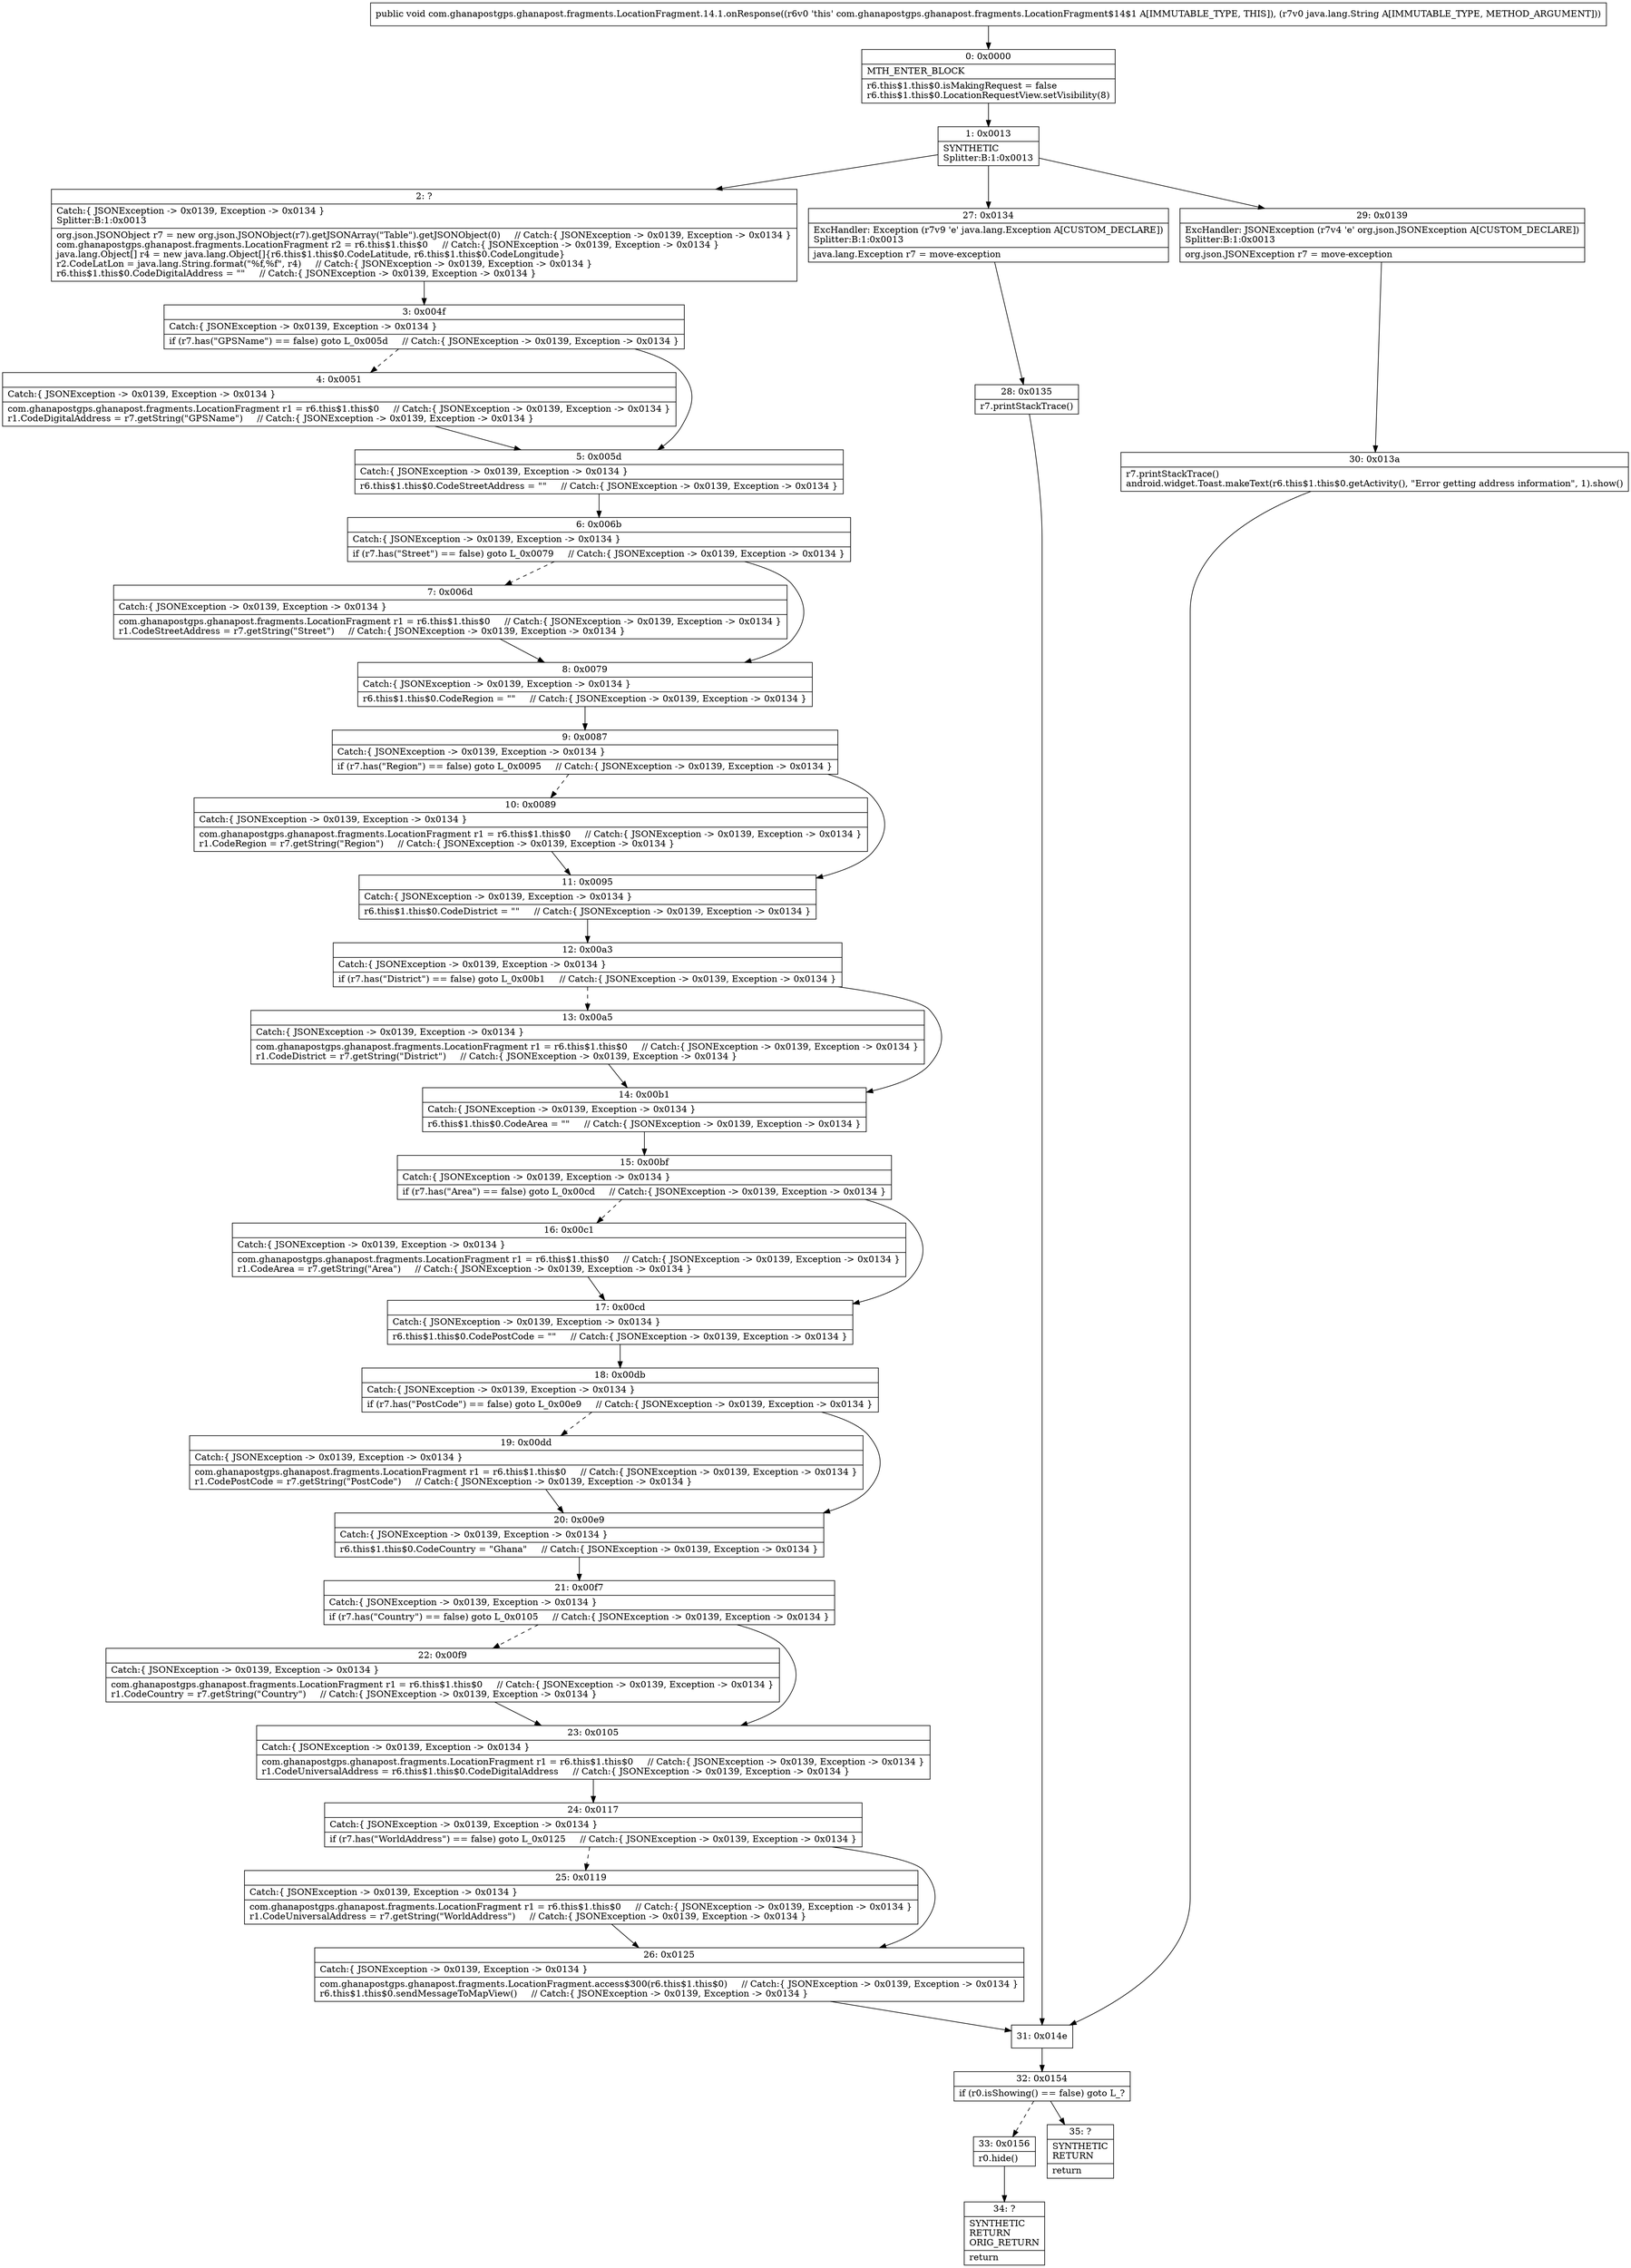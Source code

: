 digraph "CFG forcom.ghanapostgps.ghanapost.fragments.LocationFragment.14.1.onResponse(Ljava\/lang\/String;)V" {
Node_0 [shape=record,label="{0\:\ 0x0000|MTH_ENTER_BLOCK\l|r6.this$1.this$0.isMakingRequest = false\lr6.this$1.this$0.LocationRequestView.setVisibility(8)\l}"];
Node_1 [shape=record,label="{1\:\ 0x0013|SYNTHETIC\lSplitter:B:1:0x0013\l}"];
Node_2 [shape=record,label="{2\:\ ?|Catch:\{ JSONException \-\> 0x0139, Exception \-\> 0x0134 \}\lSplitter:B:1:0x0013\l|org.json.JSONObject r7 = new org.json.JSONObject(r7).getJSONArray(\"Table\").getJSONObject(0)     \/\/ Catch:\{ JSONException \-\> 0x0139, Exception \-\> 0x0134 \}\lcom.ghanapostgps.ghanapost.fragments.LocationFragment r2 = r6.this$1.this$0     \/\/ Catch:\{ JSONException \-\> 0x0139, Exception \-\> 0x0134 \}\ljava.lang.Object[] r4 = new java.lang.Object[]\{r6.this$1.this$0.CodeLatitude, r6.this$1.this$0.CodeLongitude\}\lr2.CodeLatLon = java.lang.String.format(\"%f,%f\", r4)     \/\/ Catch:\{ JSONException \-\> 0x0139, Exception \-\> 0x0134 \}\lr6.this$1.this$0.CodeDigitalAddress = \"\"     \/\/ Catch:\{ JSONException \-\> 0x0139, Exception \-\> 0x0134 \}\l}"];
Node_3 [shape=record,label="{3\:\ 0x004f|Catch:\{ JSONException \-\> 0x0139, Exception \-\> 0x0134 \}\l|if (r7.has(\"GPSName\") == false) goto L_0x005d     \/\/ Catch:\{ JSONException \-\> 0x0139, Exception \-\> 0x0134 \}\l}"];
Node_4 [shape=record,label="{4\:\ 0x0051|Catch:\{ JSONException \-\> 0x0139, Exception \-\> 0x0134 \}\l|com.ghanapostgps.ghanapost.fragments.LocationFragment r1 = r6.this$1.this$0     \/\/ Catch:\{ JSONException \-\> 0x0139, Exception \-\> 0x0134 \}\lr1.CodeDigitalAddress = r7.getString(\"GPSName\")     \/\/ Catch:\{ JSONException \-\> 0x0139, Exception \-\> 0x0134 \}\l}"];
Node_5 [shape=record,label="{5\:\ 0x005d|Catch:\{ JSONException \-\> 0x0139, Exception \-\> 0x0134 \}\l|r6.this$1.this$0.CodeStreetAddress = \"\"     \/\/ Catch:\{ JSONException \-\> 0x0139, Exception \-\> 0x0134 \}\l}"];
Node_6 [shape=record,label="{6\:\ 0x006b|Catch:\{ JSONException \-\> 0x0139, Exception \-\> 0x0134 \}\l|if (r7.has(\"Street\") == false) goto L_0x0079     \/\/ Catch:\{ JSONException \-\> 0x0139, Exception \-\> 0x0134 \}\l}"];
Node_7 [shape=record,label="{7\:\ 0x006d|Catch:\{ JSONException \-\> 0x0139, Exception \-\> 0x0134 \}\l|com.ghanapostgps.ghanapost.fragments.LocationFragment r1 = r6.this$1.this$0     \/\/ Catch:\{ JSONException \-\> 0x0139, Exception \-\> 0x0134 \}\lr1.CodeStreetAddress = r7.getString(\"Street\")     \/\/ Catch:\{ JSONException \-\> 0x0139, Exception \-\> 0x0134 \}\l}"];
Node_8 [shape=record,label="{8\:\ 0x0079|Catch:\{ JSONException \-\> 0x0139, Exception \-\> 0x0134 \}\l|r6.this$1.this$0.CodeRegion = \"\"     \/\/ Catch:\{ JSONException \-\> 0x0139, Exception \-\> 0x0134 \}\l}"];
Node_9 [shape=record,label="{9\:\ 0x0087|Catch:\{ JSONException \-\> 0x0139, Exception \-\> 0x0134 \}\l|if (r7.has(\"Region\") == false) goto L_0x0095     \/\/ Catch:\{ JSONException \-\> 0x0139, Exception \-\> 0x0134 \}\l}"];
Node_10 [shape=record,label="{10\:\ 0x0089|Catch:\{ JSONException \-\> 0x0139, Exception \-\> 0x0134 \}\l|com.ghanapostgps.ghanapost.fragments.LocationFragment r1 = r6.this$1.this$0     \/\/ Catch:\{ JSONException \-\> 0x0139, Exception \-\> 0x0134 \}\lr1.CodeRegion = r7.getString(\"Region\")     \/\/ Catch:\{ JSONException \-\> 0x0139, Exception \-\> 0x0134 \}\l}"];
Node_11 [shape=record,label="{11\:\ 0x0095|Catch:\{ JSONException \-\> 0x0139, Exception \-\> 0x0134 \}\l|r6.this$1.this$0.CodeDistrict = \"\"     \/\/ Catch:\{ JSONException \-\> 0x0139, Exception \-\> 0x0134 \}\l}"];
Node_12 [shape=record,label="{12\:\ 0x00a3|Catch:\{ JSONException \-\> 0x0139, Exception \-\> 0x0134 \}\l|if (r7.has(\"District\") == false) goto L_0x00b1     \/\/ Catch:\{ JSONException \-\> 0x0139, Exception \-\> 0x0134 \}\l}"];
Node_13 [shape=record,label="{13\:\ 0x00a5|Catch:\{ JSONException \-\> 0x0139, Exception \-\> 0x0134 \}\l|com.ghanapostgps.ghanapost.fragments.LocationFragment r1 = r6.this$1.this$0     \/\/ Catch:\{ JSONException \-\> 0x0139, Exception \-\> 0x0134 \}\lr1.CodeDistrict = r7.getString(\"District\")     \/\/ Catch:\{ JSONException \-\> 0x0139, Exception \-\> 0x0134 \}\l}"];
Node_14 [shape=record,label="{14\:\ 0x00b1|Catch:\{ JSONException \-\> 0x0139, Exception \-\> 0x0134 \}\l|r6.this$1.this$0.CodeArea = \"\"     \/\/ Catch:\{ JSONException \-\> 0x0139, Exception \-\> 0x0134 \}\l}"];
Node_15 [shape=record,label="{15\:\ 0x00bf|Catch:\{ JSONException \-\> 0x0139, Exception \-\> 0x0134 \}\l|if (r7.has(\"Area\") == false) goto L_0x00cd     \/\/ Catch:\{ JSONException \-\> 0x0139, Exception \-\> 0x0134 \}\l}"];
Node_16 [shape=record,label="{16\:\ 0x00c1|Catch:\{ JSONException \-\> 0x0139, Exception \-\> 0x0134 \}\l|com.ghanapostgps.ghanapost.fragments.LocationFragment r1 = r6.this$1.this$0     \/\/ Catch:\{ JSONException \-\> 0x0139, Exception \-\> 0x0134 \}\lr1.CodeArea = r7.getString(\"Area\")     \/\/ Catch:\{ JSONException \-\> 0x0139, Exception \-\> 0x0134 \}\l}"];
Node_17 [shape=record,label="{17\:\ 0x00cd|Catch:\{ JSONException \-\> 0x0139, Exception \-\> 0x0134 \}\l|r6.this$1.this$0.CodePostCode = \"\"     \/\/ Catch:\{ JSONException \-\> 0x0139, Exception \-\> 0x0134 \}\l}"];
Node_18 [shape=record,label="{18\:\ 0x00db|Catch:\{ JSONException \-\> 0x0139, Exception \-\> 0x0134 \}\l|if (r7.has(\"PostCode\") == false) goto L_0x00e9     \/\/ Catch:\{ JSONException \-\> 0x0139, Exception \-\> 0x0134 \}\l}"];
Node_19 [shape=record,label="{19\:\ 0x00dd|Catch:\{ JSONException \-\> 0x0139, Exception \-\> 0x0134 \}\l|com.ghanapostgps.ghanapost.fragments.LocationFragment r1 = r6.this$1.this$0     \/\/ Catch:\{ JSONException \-\> 0x0139, Exception \-\> 0x0134 \}\lr1.CodePostCode = r7.getString(\"PostCode\")     \/\/ Catch:\{ JSONException \-\> 0x0139, Exception \-\> 0x0134 \}\l}"];
Node_20 [shape=record,label="{20\:\ 0x00e9|Catch:\{ JSONException \-\> 0x0139, Exception \-\> 0x0134 \}\l|r6.this$1.this$0.CodeCountry = \"Ghana\"     \/\/ Catch:\{ JSONException \-\> 0x0139, Exception \-\> 0x0134 \}\l}"];
Node_21 [shape=record,label="{21\:\ 0x00f7|Catch:\{ JSONException \-\> 0x0139, Exception \-\> 0x0134 \}\l|if (r7.has(\"Country\") == false) goto L_0x0105     \/\/ Catch:\{ JSONException \-\> 0x0139, Exception \-\> 0x0134 \}\l}"];
Node_22 [shape=record,label="{22\:\ 0x00f9|Catch:\{ JSONException \-\> 0x0139, Exception \-\> 0x0134 \}\l|com.ghanapostgps.ghanapost.fragments.LocationFragment r1 = r6.this$1.this$0     \/\/ Catch:\{ JSONException \-\> 0x0139, Exception \-\> 0x0134 \}\lr1.CodeCountry = r7.getString(\"Country\")     \/\/ Catch:\{ JSONException \-\> 0x0139, Exception \-\> 0x0134 \}\l}"];
Node_23 [shape=record,label="{23\:\ 0x0105|Catch:\{ JSONException \-\> 0x0139, Exception \-\> 0x0134 \}\l|com.ghanapostgps.ghanapost.fragments.LocationFragment r1 = r6.this$1.this$0     \/\/ Catch:\{ JSONException \-\> 0x0139, Exception \-\> 0x0134 \}\lr1.CodeUniversalAddress = r6.this$1.this$0.CodeDigitalAddress     \/\/ Catch:\{ JSONException \-\> 0x0139, Exception \-\> 0x0134 \}\l}"];
Node_24 [shape=record,label="{24\:\ 0x0117|Catch:\{ JSONException \-\> 0x0139, Exception \-\> 0x0134 \}\l|if (r7.has(\"WorldAddress\") == false) goto L_0x0125     \/\/ Catch:\{ JSONException \-\> 0x0139, Exception \-\> 0x0134 \}\l}"];
Node_25 [shape=record,label="{25\:\ 0x0119|Catch:\{ JSONException \-\> 0x0139, Exception \-\> 0x0134 \}\l|com.ghanapostgps.ghanapost.fragments.LocationFragment r1 = r6.this$1.this$0     \/\/ Catch:\{ JSONException \-\> 0x0139, Exception \-\> 0x0134 \}\lr1.CodeUniversalAddress = r7.getString(\"WorldAddress\")     \/\/ Catch:\{ JSONException \-\> 0x0139, Exception \-\> 0x0134 \}\l}"];
Node_26 [shape=record,label="{26\:\ 0x0125|Catch:\{ JSONException \-\> 0x0139, Exception \-\> 0x0134 \}\l|com.ghanapostgps.ghanapost.fragments.LocationFragment.access$300(r6.this$1.this$0)     \/\/ Catch:\{ JSONException \-\> 0x0139, Exception \-\> 0x0134 \}\lr6.this$1.this$0.sendMessageToMapView()     \/\/ Catch:\{ JSONException \-\> 0x0139, Exception \-\> 0x0134 \}\l}"];
Node_27 [shape=record,label="{27\:\ 0x0134|ExcHandler: Exception (r7v9 'e' java.lang.Exception A[CUSTOM_DECLARE])\lSplitter:B:1:0x0013\l|java.lang.Exception r7 = move\-exception\l}"];
Node_28 [shape=record,label="{28\:\ 0x0135|r7.printStackTrace()\l}"];
Node_29 [shape=record,label="{29\:\ 0x0139|ExcHandler: JSONException (r7v4 'e' org.json.JSONException A[CUSTOM_DECLARE])\lSplitter:B:1:0x0013\l|org.json.JSONException r7 = move\-exception\l}"];
Node_30 [shape=record,label="{30\:\ 0x013a|r7.printStackTrace()\landroid.widget.Toast.makeText(r6.this$1.this$0.getActivity(), \"Error getting address information\", 1).show()\l}"];
Node_31 [shape=record,label="{31\:\ 0x014e}"];
Node_32 [shape=record,label="{32\:\ 0x0154|if (r0.isShowing() == false) goto L_?\l}"];
Node_33 [shape=record,label="{33\:\ 0x0156|r0.hide()\l}"];
Node_34 [shape=record,label="{34\:\ ?|SYNTHETIC\lRETURN\lORIG_RETURN\l|return\l}"];
Node_35 [shape=record,label="{35\:\ ?|SYNTHETIC\lRETURN\l|return\l}"];
MethodNode[shape=record,label="{public void com.ghanapostgps.ghanapost.fragments.LocationFragment.14.1.onResponse((r6v0 'this' com.ghanapostgps.ghanapost.fragments.LocationFragment$14$1 A[IMMUTABLE_TYPE, THIS]), (r7v0 java.lang.String A[IMMUTABLE_TYPE, METHOD_ARGUMENT])) }"];
MethodNode -> Node_0;
Node_0 -> Node_1;
Node_1 -> Node_2;
Node_1 -> Node_29;
Node_1 -> Node_27;
Node_2 -> Node_3;
Node_3 -> Node_4[style=dashed];
Node_3 -> Node_5;
Node_4 -> Node_5;
Node_5 -> Node_6;
Node_6 -> Node_7[style=dashed];
Node_6 -> Node_8;
Node_7 -> Node_8;
Node_8 -> Node_9;
Node_9 -> Node_10[style=dashed];
Node_9 -> Node_11;
Node_10 -> Node_11;
Node_11 -> Node_12;
Node_12 -> Node_13[style=dashed];
Node_12 -> Node_14;
Node_13 -> Node_14;
Node_14 -> Node_15;
Node_15 -> Node_16[style=dashed];
Node_15 -> Node_17;
Node_16 -> Node_17;
Node_17 -> Node_18;
Node_18 -> Node_19[style=dashed];
Node_18 -> Node_20;
Node_19 -> Node_20;
Node_20 -> Node_21;
Node_21 -> Node_22[style=dashed];
Node_21 -> Node_23;
Node_22 -> Node_23;
Node_23 -> Node_24;
Node_24 -> Node_25[style=dashed];
Node_24 -> Node_26;
Node_25 -> Node_26;
Node_26 -> Node_31;
Node_27 -> Node_28;
Node_28 -> Node_31;
Node_29 -> Node_30;
Node_30 -> Node_31;
Node_31 -> Node_32;
Node_32 -> Node_33[style=dashed];
Node_32 -> Node_35;
Node_33 -> Node_34;
}

